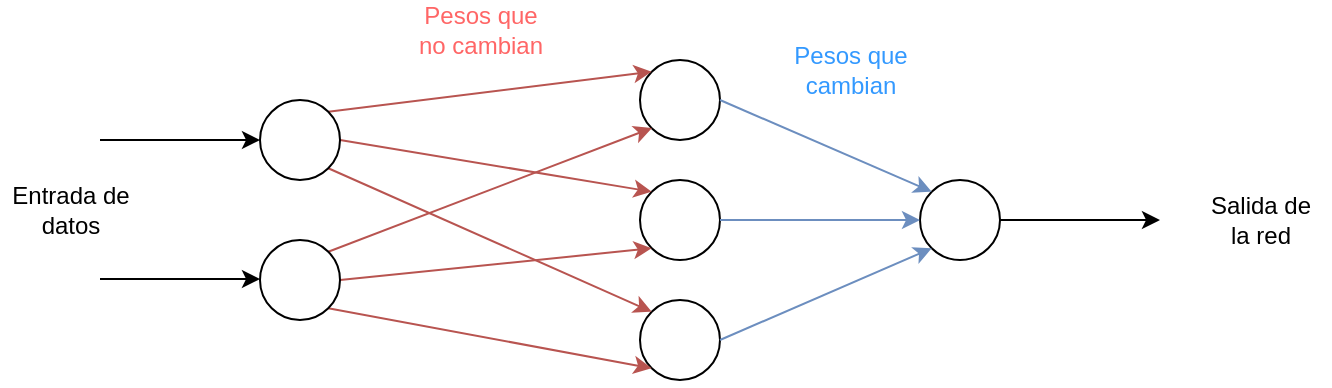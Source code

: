<mxfile version="14.6.9" type="device"><diagram id="f4GZGgyw8v3q6fj3-zNu" name="Page-1"><mxGraphModel dx="1422" dy="799" grid="1" gridSize="10" guides="1" tooltips="1" connect="1" arrows="1" fold="1" page="1" pageScale="1" pageWidth="827" pageHeight="1169" math="0" shadow="0"><root><mxCell id="0"/><mxCell id="1" parent="0"/><mxCell id="6ANiMY0Xl_opjOaVJY_N-3" value="" style="ellipse;whiteSpace=wrap;html=1;aspect=fixed;" vertex="1" parent="1"><mxGeometry x="380" y="100" width="40" height="40" as="geometry"/></mxCell><mxCell id="6ANiMY0Xl_opjOaVJY_N-5" value="" style="ellipse;whiteSpace=wrap;html=1;aspect=fixed;" vertex="1" parent="1"><mxGeometry x="380" y="160" width="40" height="40" as="geometry"/></mxCell><mxCell id="6ANiMY0Xl_opjOaVJY_N-6" value="" style="ellipse;whiteSpace=wrap;html=1;aspect=fixed;" vertex="1" parent="1"><mxGeometry x="380" y="220" width="40" height="40" as="geometry"/></mxCell><mxCell id="6ANiMY0Xl_opjOaVJY_N-11" value="" style="edgeStyle=orthogonalEdgeStyle;rounded=0;orthogonalLoop=1;jettySize=auto;html=1;" edge="1" parent="1" source="6ANiMY0Xl_opjOaVJY_N-12"><mxGeometry relative="1" as="geometry"><mxPoint x="640" y="180" as="targetPoint"/></mxGeometry></mxCell><mxCell id="6ANiMY0Xl_opjOaVJY_N-12" value="" style="ellipse;whiteSpace=wrap;html=1;aspect=fixed;" vertex="1" parent="1"><mxGeometry x="520" y="160" width="40" height="40" as="geometry"/></mxCell><mxCell id="6ANiMY0Xl_opjOaVJY_N-13" value="" style="endArrow=classic;html=1;exitX=1;exitY=0.5;exitDx=0;exitDy=0;entryX=0;entryY=1;entryDx=0;entryDy=0;fillColor=#dae8fc;strokeColor=#6c8ebf;" edge="1" parent="1" source="6ANiMY0Xl_opjOaVJY_N-6" target="6ANiMY0Xl_opjOaVJY_N-12"><mxGeometry width="50" height="50" relative="1" as="geometry"><mxPoint x="440" y="360" as="sourcePoint"/><mxPoint x="490" y="310" as="targetPoint"/></mxGeometry></mxCell><mxCell id="6ANiMY0Xl_opjOaVJY_N-14" value="" style="endArrow=classic;html=1;exitX=1;exitY=0.5;exitDx=0;exitDy=0;entryX=0;entryY=0.5;entryDx=0;entryDy=0;fillColor=#dae8fc;strokeColor=#6c8ebf;" edge="1" parent="1" source="6ANiMY0Xl_opjOaVJY_N-5" target="6ANiMY0Xl_opjOaVJY_N-12"><mxGeometry width="50" height="50" relative="1" as="geometry"><mxPoint x="430" y="250" as="sourcePoint"/><mxPoint x="515.858" y="244.142" as="targetPoint"/></mxGeometry></mxCell><mxCell id="6ANiMY0Xl_opjOaVJY_N-15" value="" style="endArrow=classic;html=1;exitX=1;exitY=0.5;exitDx=0;exitDy=0;entryX=0;entryY=0;entryDx=0;entryDy=0;fillColor=#dae8fc;strokeColor=#6c8ebf;" edge="1" parent="1" source="6ANiMY0Xl_opjOaVJY_N-3" target="6ANiMY0Xl_opjOaVJY_N-12"><mxGeometry width="50" height="50" relative="1" as="geometry"><mxPoint x="440" y="260" as="sourcePoint"/><mxPoint x="525.858" y="254.142" as="targetPoint"/></mxGeometry></mxCell><mxCell id="6ANiMY0Xl_opjOaVJY_N-17" value="&lt;div&gt;&lt;font color=&quot;#3399FF&quot;&gt;Pesos que &lt;br&gt;&lt;/font&gt;&lt;/div&gt;&lt;div&gt;&lt;font color=&quot;#3399FF&quot;&gt;cambian&lt;br&gt;&lt;/font&gt;&lt;/div&gt;" style="text;html=1;align=center;verticalAlign=middle;resizable=0;points=[];autosize=1;" vertex="1" parent="1"><mxGeometry x="450" y="90" width="70" height="30" as="geometry"/></mxCell><mxCell id="6ANiMY0Xl_opjOaVJY_N-18" value="" style="endArrow=classic;html=1;exitX=1;exitY=0;exitDx=0;exitDy=0;fillColor=#f8cecc;strokeColor=#b85450;" edge="1" parent="1" source="6ANiMY0Xl_opjOaVJY_N-42"><mxGeometry width="50" height="50" relative="1" as="geometry"><mxPoint x="300" y="140" as="sourcePoint"/><mxPoint x="386" y="134" as="targetPoint"/></mxGeometry></mxCell><mxCell id="6ANiMY0Xl_opjOaVJY_N-19" value="" style="endArrow=classic;html=1;entryX=0;entryY=1;entryDx=0;entryDy=0;exitX=1;exitY=0.5;exitDx=0;exitDy=0;fillColor=#f8cecc;strokeColor=#b85450;" edge="1" parent="1" target="6ANiMY0Xl_opjOaVJY_N-5" source="6ANiMY0Xl_opjOaVJY_N-42"><mxGeometry width="50" height="50" relative="1" as="geometry"><mxPoint x="300" y="200" as="sourcePoint"/><mxPoint x="380" y="180" as="targetPoint"/></mxGeometry></mxCell><mxCell id="6ANiMY0Xl_opjOaVJY_N-20" value="" style="endArrow=classic;html=1;entryX=0;entryY=1;entryDx=0;entryDy=0;exitX=1;exitY=1;exitDx=0;exitDy=0;fillColor=#f8cecc;strokeColor=#b85450;" edge="1" parent="1" target="6ANiMY0Xl_opjOaVJY_N-6" source="6ANiMY0Xl_opjOaVJY_N-42"><mxGeometry width="50" height="50" relative="1" as="geometry"><mxPoint x="300" y="260" as="sourcePoint"/><mxPoint x="380" y="239.5" as="targetPoint"/></mxGeometry></mxCell><mxCell id="6ANiMY0Xl_opjOaVJY_N-21" value="" style="endArrow=classic;html=1;entryX=0;entryY=0;entryDx=0;entryDy=0;exitX=1;exitY=0;exitDx=0;exitDy=0;fillColor=#f8cecc;strokeColor=#b85450;" edge="1" parent="1" target="6ANiMY0Xl_opjOaVJY_N-3" source="6ANiMY0Xl_opjOaVJY_N-43"><mxGeometry width="50" height="50" relative="1" as="geometry"><mxPoint x="300" y="90" as="sourcePoint"/><mxPoint x="370" y="90" as="targetPoint"/></mxGeometry></mxCell><mxCell id="6ANiMY0Xl_opjOaVJY_N-22" value="" style="endArrow=classic;html=1;entryX=0;entryY=0;entryDx=0;entryDy=0;exitX=1;exitY=0.5;exitDx=0;exitDy=0;fillColor=#f8cecc;strokeColor=#b85450;" edge="1" parent="1" target="6ANiMY0Xl_opjOaVJY_N-5" source="6ANiMY0Xl_opjOaVJY_N-43"><mxGeometry width="50" height="50" relative="1" as="geometry"><mxPoint x="300" y="150" as="sourcePoint"/><mxPoint x="380" y="180" as="targetPoint"/></mxGeometry></mxCell><mxCell id="6ANiMY0Xl_opjOaVJY_N-23" value="" style="endArrow=classic;html=1;entryX=0;entryY=0;entryDx=0;entryDy=0;exitX=1;exitY=1;exitDx=0;exitDy=0;fillColor=#f8cecc;strokeColor=#b85450;" edge="1" parent="1" target="6ANiMY0Xl_opjOaVJY_N-6" source="6ANiMY0Xl_opjOaVJY_N-43"><mxGeometry width="50" height="50" relative="1" as="geometry"><mxPoint x="300" y="210" as="sourcePoint"/><mxPoint x="380" y="240" as="targetPoint"/></mxGeometry></mxCell><mxCell id="6ANiMY0Xl_opjOaVJY_N-42" value="" style="ellipse;whiteSpace=wrap;html=1;aspect=fixed;" vertex="1" parent="1"><mxGeometry x="190" y="190" width="40" height="40" as="geometry"/></mxCell><mxCell id="6ANiMY0Xl_opjOaVJY_N-43" value="" style="ellipse;whiteSpace=wrap;html=1;aspect=fixed;" vertex="1" parent="1"><mxGeometry x="190" y="120" width="40" height="40" as="geometry"/></mxCell><mxCell id="6ANiMY0Xl_opjOaVJY_N-44" value="&lt;div&gt;&lt;font color=&quot;#FF6666&quot;&gt;Pesos que &lt;br&gt;&lt;/font&gt;&lt;/div&gt;&lt;div&gt;&lt;font color=&quot;#FF6666&quot;&gt;no cambian&lt;br&gt;&lt;/font&gt;&lt;/div&gt;" style="text;html=1;align=center;verticalAlign=middle;resizable=0;points=[];autosize=1;strokeColor=none;" vertex="1" parent="1"><mxGeometry x="260" y="70" width="80" height="30" as="geometry"/></mxCell><mxCell id="6ANiMY0Xl_opjOaVJY_N-46" value="" style="endArrow=classic;html=1;entryX=0;entryY=0.5;entryDx=0;entryDy=0;" edge="1" parent="1" target="6ANiMY0Xl_opjOaVJY_N-43"><mxGeometry width="50" height="50" relative="1" as="geometry"><mxPoint x="110" y="140" as="sourcePoint"/><mxPoint x="120" y="180" as="targetPoint"/></mxGeometry></mxCell><mxCell id="6ANiMY0Xl_opjOaVJY_N-47" value="" style="endArrow=classic;html=1;entryX=0;entryY=0.5;entryDx=0;entryDy=0;" edge="1" parent="1"><mxGeometry width="50" height="50" relative="1" as="geometry"><mxPoint x="110" y="209.5" as="sourcePoint"/><mxPoint x="190" y="209.5" as="targetPoint"/></mxGeometry></mxCell><mxCell id="6ANiMY0Xl_opjOaVJY_N-48" value="&lt;div&gt;Entrada de &lt;br&gt;&lt;/div&gt;&lt;div&gt;datos&lt;br&gt;&lt;/div&gt;" style="text;html=1;align=center;verticalAlign=middle;resizable=0;points=[];autosize=1;strokeColor=none;" vertex="1" parent="1"><mxGeometry x="60" y="160" width="70" height="30" as="geometry"/></mxCell><mxCell id="6ANiMY0Xl_opjOaVJY_N-49" value="&lt;div&gt;Salida de &lt;br&gt;&lt;/div&gt;&lt;div&gt;la red&lt;br&gt;&lt;/div&gt;" style="text;html=1;align=center;verticalAlign=middle;resizable=0;points=[];autosize=1;strokeColor=none;" vertex="1" parent="1"><mxGeometry x="655" y="165" width="70" height="30" as="geometry"/></mxCell></root></mxGraphModel></diagram></mxfile>